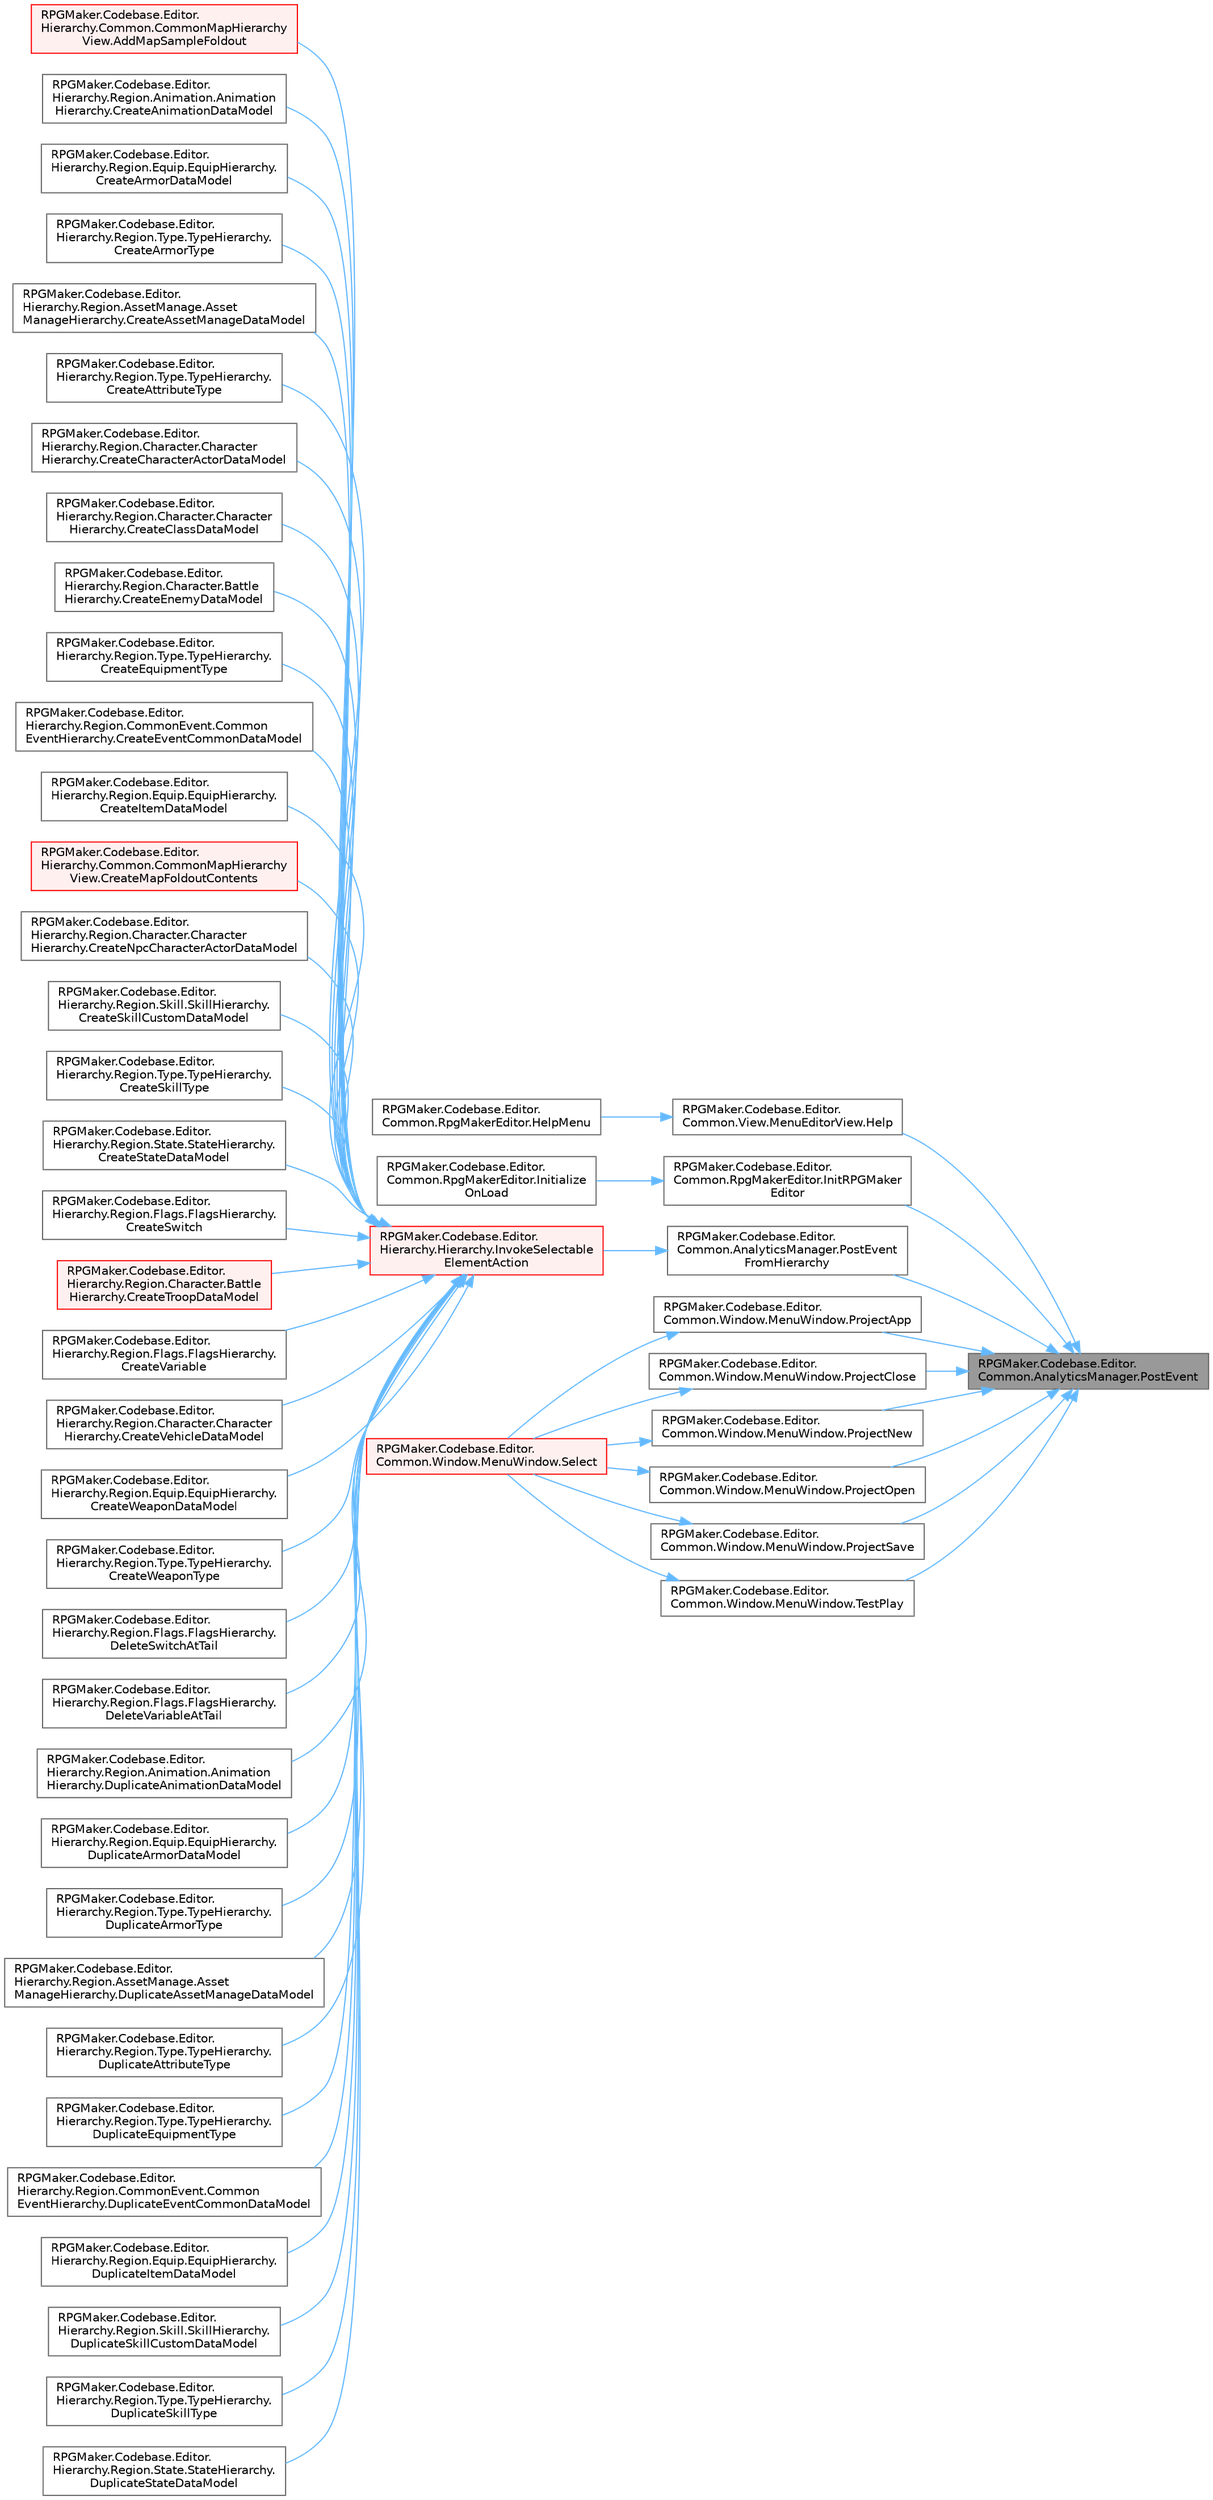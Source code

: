 digraph "RPGMaker.Codebase.Editor.Common.AnalyticsManager.PostEvent"
{
 // LATEX_PDF_SIZE
  bgcolor="transparent";
  edge [fontname=Helvetica,fontsize=10,labelfontname=Helvetica,labelfontsize=10];
  node [fontname=Helvetica,fontsize=10,shape=box,height=0.2,width=0.4];
  rankdir="RL";
  Node1 [id="Node000001",label="RPGMaker.Codebase.Editor.\lCommon.AnalyticsManager.PostEvent",height=0.2,width=0.4,color="gray40", fillcolor="grey60", style="filled", fontcolor="black",tooltip=" "];
  Node1 -> Node2 [id="edge1_Node000001_Node000002",dir="back",color="steelblue1",style="solid",tooltip=" "];
  Node2 [id="Node000002",label="RPGMaker.Codebase.Editor.\lCommon.View.MenuEditorView.Help",height=0.2,width=0.4,color="grey40", fillcolor="white", style="filled",URL="$da/df0/class_r_p_g_maker_1_1_codebase_1_1_editor_1_1_common_1_1_view_1_1_menu_editor_view.html#a31a6459f15a06f4a002563f1af753520",tooltip=" "];
  Node2 -> Node3 [id="edge2_Node000002_Node000003",dir="back",color="steelblue1",style="solid",tooltip=" "];
  Node3 [id="Node000003",label="RPGMaker.Codebase.Editor.\lCommon.RpgMakerEditor.HelpMenu",height=0.2,width=0.4,color="grey40", fillcolor="white", style="filled",URL="$d9/d53/class_r_p_g_maker_1_1_codebase_1_1_editor_1_1_common_1_1_rpg_maker_editor.html#afcf61a533037696ee1f39c724bd4d997",tooltip="Help。"];
  Node1 -> Node4 [id="edge3_Node000001_Node000004",dir="back",color="steelblue1",style="solid",tooltip=" "];
  Node4 [id="Node000004",label="RPGMaker.Codebase.Editor.\lCommon.RpgMakerEditor.InitRPGMaker\lEditor",height=0.2,width=0.4,color="grey40", fillcolor="white", style="filled",URL="$d9/d53/class_r_p_g_maker_1_1_codebase_1_1_editor_1_1_common_1_1_rpg_maker_editor.html#addf49cd1d80f9d52a8ed4aea8adc512d",tooltip=" "];
  Node4 -> Node5 [id="edge4_Node000004_Node000005",dir="back",color="steelblue1",style="solid",tooltip=" "];
  Node5 [id="Node000005",label="RPGMaker.Codebase.Editor.\lCommon.RpgMakerEditor.Initialize\lOnLoad",height=0.2,width=0.4,color="grey40", fillcolor="white", style="filled",URL="$d9/d53/class_r_p_g_maker_1_1_codebase_1_1_editor_1_1_common_1_1_rpg_maker_editor.html#ae2daf57e53a85da4278ab9fd65469074",tooltip="Unity立ち上げ時の処理"];
  Node1 -> Node6 [id="edge5_Node000001_Node000006",dir="back",color="steelblue1",style="solid",tooltip=" "];
  Node6 [id="Node000006",label="RPGMaker.Codebase.Editor.\lCommon.AnalyticsManager.PostEvent\lFromHierarchy",height=0.2,width=0.4,color="grey40", fillcolor="white", style="filled",URL="$d1/dd9/class_r_p_g_maker_1_1_codebase_1_1_editor_1_1_common_1_1_analytics_manager.html#ae9b30018a3ac013146bfb8a6d0b82dd9",tooltip="\"AnalyticsTag__{イベント名}__{イベントパラメータ}\"という名のクラスが設定してあるVisualElementをHierarchyの 親方向に探していき、最初に見つけたものの『イベント..."];
  Node6 -> Node7 [id="edge6_Node000006_Node000007",dir="back",color="steelblue1",style="solid",tooltip=" "];
  Node7 [id="Node000007",label="RPGMaker.Codebase.Editor.\lHierarchy.Hierarchy.InvokeSelectable\lElementAction",height=0.2,width=0.4,color="red", fillcolor="#FFF0F0", style="filled",URL="$de/ddc/class_r_p_g_maker_1_1_codebase_1_1_editor_1_1_hierarchy_1_1_hierarchy.html#a204d652b4f8c35ba25edc111bdc08cf6",tooltip="ヒエラルキー中のボタンがクリックされた。"];
  Node7 -> Node8 [id="edge7_Node000007_Node000008",dir="back",color="steelblue1",style="solid",tooltip=" "];
  Node8 [id="Node000008",label="RPGMaker.Codebase.Editor.\lHierarchy.Common.CommonMapHierarchy\lView.AddMapSampleFoldout",height=0.2,width=0.4,color="red", fillcolor="#FFF0F0", style="filled",URL="$d5/d90/class_r_p_g_maker_1_1_codebase_1_1_editor_1_1_hierarchy_1_1_common_1_1_common_map_hierarchy_view.html#a7d5f8e5ea6c459d88174db8bcd6c6f67",tooltip="ヒエラルキーに1つのサンプルマップのFoldoutを追加する。"];
  Node7 -> Node11 [id="edge8_Node000007_Node000011",dir="back",color="steelblue1",style="solid",tooltip=" "];
  Node11 [id="Node000011",label="RPGMaker.Codebase.Editor.\lHierarchy.Region.Animation.Animation\lHierarchy.CreateAnimationDataModel",height=0.2,width=0.4,color="grey40", fillcolor="white", style="filled",URL="$dd/db4/class_r_p_g_maker_1_1_codebase_1_1_editor_1_1_hierarchy_1_1_region_1_1_animation_1_1_animation_hierarchy.html#a6761f805d7a4b77651296e5a4b4d6b98",tooltip="アニメーションの新規作成"];
  Node7 -> Node12 [id="edge9_Node000007_Node000012",dir="back",color="steelblue1",style="solid",tooltip=" "];
  Node12 [id="Node000012",label="RPGMaker.Codebase.Editor.\lHierarchy.Region.Equip.EquipHierarchy.\lCreateArmorDataModel",height=0.2,width=0.4,color="grey40", fillcolor="white", style="filled",URL="$de/dca/class_r_p_g_maker_1_1_codebase_1_1_editor_1_1_hierarchy_1_1_region_1_1_equip_1_1_equip_hierarchy.html#a2876b9aa99873c5c9fc7812ce34755a8",tooltip="防具の新規作成"];
  Node7 -> Node13 [id="edge10_Node000007_Node000013",dir="back",color="steelblue1",style="solid",tooltip=" "];
  Node13 [id="Node000013",label="RPGMaker.Codebase.Editor.\lHierarchy.Region.Type.TypeHierarchy.\lCreateArmorType",height=0.2,width=0.4,color="grey40", fillcolor="white", style="filled",URL="$d7/de0/class_r_p_g_maker_1_1_codebase_1_1_editor_1_1_hierarchy_1_1_region_1_1_type_1_1_type_hierarchy.html#acd0a05a0be13ab87b5a47ab336a6b52f",tooltip="防具タイプの新規作成"];
  Node7 -> Node14 [id="edge11_Node000007_Node000014",dir="back",color="steelblue1",style="solid",tooltip=" "];
  Node14 [id="Node000014",label="RPGMaker.Codebase.Editor.\lHierarchy.Region.AssetManage.Asset\lManageHierarchy.CreateAssetManageDataModel",height=0.2,width=0.4,color="grey40", fillcolor="white", style="filled",URL="$dc/df5/class_r_p_g_maker_1_1_codebase_1_1_editor_1_1_hierarchy_1_1_region_1_1_asset_manage_1_1_asset_manage_hierarchy.html#a9700a935af448138045dfd009b172fd3",tooltip="素材管理の新規作成"];
  Node7 -> Node15 [id="edge12_Node000007_Node000015",dir="back",color="steelblue1",style="solid",tooltip=" "];
  Node15 [id="Node000015",label="RPGMaker.Codebase.Editor.\lHierarchy.Region.Type.TypeHierarchy.\lCreateAttributeType",height=0.2,width=0.4,color="grey40", fillcolor="white", style="filled",URL="$d7/de0/class_r_p_g_maker_1_1_codebase_1_1_editor_1_1_hierarchy_1_1_region_1_1_type_1_1_type_hierarchy.html#a47b926005081d55abf2b6d173513590b",tooltip="属性の新規作成"];
  Node7 -> Node16 [id="edge13_Node000007_Node000016",dir="back",color="steelblue1",style="solid",tooltip=" "];
  Node16 [id="Node000016",label="RPGMaker.Codebase.Editor.\lHierarchy.Region.Character.Character\lHierarchy.CreateCharacterActorDataModel",height=0.2,width=0.4,color="grey40", fillcolor="white", style="filled",URL="$da/d03/class_r_p_g_maker_1_1_codebase_1_1_editor_1_1_hierarchy_1_1_region_1_1_character_1_1_character_hierarchy.html#a25da47cd19799ae3775957c1829ae61c",tooltip="アクターデータ作成"];
  Node7 -> Node17 [id="edge14_Node000007_Node000017",dir="back",color="steelblue1",style="solid",tooltip=" "];
  Node17 [id="Node000017",label="RPGMaker.Codebase.Editor.\lHierarchy.Region.Character.Character\lHierarchy.CreateClassDataModel",height=0.2,width=0.4,color="grey40", fillcolor="white", style="filled",URL="$da/d03/class_r_p_g_maker_1_1_codebase_1_1_editor_1_1_hierarchy_1_1_region_1_1_character_1_1_character_hierarchy.html#a3ee74b609d6bfa3975e8c5ffb65675cf",tooltip="職業データ作成"];
  Node7 -> Node18 [id="edge15_Node000007_Node000018",dir="back",color="steelblue1",style="solid",tooltip=" "];
  Node18 [id="Node000018",label="RPGMaker.Codebase.Editor.\lHierarchy.Region.Character.Battle\lHierarchy.CreateEnemyDataModel",height=0.2,width=0.4,color="grey40", fillcolor="white", style="filled",URL="$d2/de9/class_r_p_g_maker_1_1_codebase_1_1_editor_1_1_hierarchy_1_1_region_1_1_character_1_1_battle_hierarchy.html#a12f238330fe73d1afe562634815bf768",tooltip="敵データ作成"];
  Node7 -> Node19 [id="edge16_Node000007_Node000019",dir="back",color="steelblue1",style="solid",tooltip=" "];
  Node19 [id="Node000019",label="RPGMaker.Codebase.Editor.\lHierarchy.Region.Type.TypeHierarchy.\lCreateEquipmentType",height=0.2,width=0.4,color="grey40", fillcolor="white", style="filled",URL="$d7/de0/class_r_p_g_maker_1_1_codebase_1_1_editor_1_1_hierarchy_1_1_region_1_1_type_1_1_type_hierarchy.html#a1daecd0eaa662d73482513a0589f060c",tooltip="装備タイプの新規作成"];
  Node7 -> Node20 [id="edge17_Node000007_Node000020",dir="back",color="steelblue1",style="solid",tooltip=" "];
  Node20 [id="Node000020",label="RPGMaker.Codebase.Editor.\lHierarchy.Region.CommonEvent.Common\lEventHierarchy.CreateEventCommonDataModel",height=0.2,width=0.4,color="grey40", fillcolor="white", style="filled",URL="$d8/de4/class_r_p_g_maker_1_1_codebase_1_1_editor_1_1_hierarchy_1_1_region_1_1_common_event_1_1_common_event_hierarchy.html#af922120c1f0345cb5362314f6159d5ef",tooltip="コモンイベントの新規作成"];
  Node7 -> Node21 [id="edge18_Node000007_Node000021",dir="back",color="steelblue1",style="solid",tooltip=" "];
  Node21 [id="Node000021",label="RPGMaker.Codebase.Editor.\lHierarchy.Region.Equip.EquipHierarchy.\lCreateItemDataModel",height=0.2,width=0.4,color="grey40", fillcolor="white", style="filled",URL="$de/dca/class_r_p_g_maker_1_1_codebase_1_1_editor_1_1_hierarchy_1_1_region_1_1_equip_1_1_equip_hierarchy.html#a6d8df3763d95417e97a0dd7385d233c1",tooltip="アイテムの新規作成"];
  Node7 -> Node22 [id="edge19_Node000007_Node000022",dir="back",color="steelblue1",style="solid",tooltip=" "];
  Node22 [id="Node000022",label="RPGMaker.Codebase.Editor.\lHierarchy.Common.CommonMapHierarchy\lView.CreateMapFoldoutContents",height=0.2,width=0.4,color="red", fillcolor="#FFF0F0", style="filled",URL="$d5/d90/class_r_p_g_maker_1_1_codebase_1_1_editor_1_1_hierarchy_1_1_common_1_1_common_map_hierarchy_view.html#a74a7b0401aff75adcf7892a8fa614609",tooltip="マップのFoldout内のコンテンツを作成する。"];
  Node7 -> Node30 [id="edge20_Node000007_Node000030",dir="back",color="steelblue1",style="solid",tooltip=" "];
  Node30 [id="Node000030",label="RPGMaker.Codebase.Editor.\lHierarchy.Region.Character.Character\lHierarchy.CreateNpcCharacterActorDataModel",height=0.2,width=0.4,color="grey40", fillcolor="white", style="filled",URL="$da/d03/class_r_p_g_maker_1_1_codebase_1_1_editor_1_1_hierarchy_1_1_region_1_1_character_1_1_character_hierarchy.html#ae67f71c14b2f2267ba7547dc771cec5a",tooltip="NPCデータ作成"];
  Node7 -> Node31 [id="edge21_Node000007_Node000031",dir="back",color="steelblue1",style="solid",tooltip=" "];
  Node31 [id="Node000031",label="RPGMaker.Codebase.Editor.\lHierarchy.Region.Skill.SkillHierarchy.\lCreateSkillCustomDataModel",height=0.2,width=0.4,color="grey40", fillcolor="white", style="filled",URL="$db/d2b/class_r_p_g_maker_1_1_codebase_1_1_editor_1_1_hierarchy_1_1_region_1_1_skill_1_1_skill_hierarchy.html#a9555d0bb826b45738c44ef41f2461d81",tooltip="スキルの新規作成"];
  Node7 -> Node32 [id="edge22_Node000007_Node000032",dir="back",color="steelblue1",style="solid",tooltip=" "];
  Node32 [id="Node000032",label="RPGMaker.Codebase.Editor.\lHierarchy.Region.Type.TypeHierarchy.\lCreateSkillType",height=0.2,width=0.4,color="grey40", fillcolor="white", style="filled",URL="$d7/de0/class_r_p_g_maker_1_1_codebase_1_1_editor_1_1_hierarchy_1_1_region_1_1_type_1_1_type_hierarchy.html#ac42c19eb5af669e59f0d6679678a4af4",tooltip="スキルタイプの新規作成"];
  Node7 -> Node33 [id="edge23_Node000007_Node000033",dir="back",color="steelblue1",style="solid",tooltip=" "];
  Node33 [id="Node000033",label="RPGMaker.Codebase.Editor.\lHierarchy.Region.State.StateHierarchy.\lCreateStateDataModel",height=0.2,width=0.4,color="grey40", fillcolor="white", style="filled",URL="$dc/d65/class_r_p_g_maker_1_1_codebase_1_1_editor_1_1_hierarchy_1_1_region_1_1_state_1_1_state_hierarchy.html#a635bd1ecb5e88f6fcfb0a85471b43524",tooltip="ステート作成"];
  Node7 -> Node34 [id="edge24_Node000007_Node000034",dir="back",color="steelblue1",style="solid",tooltip=" "];
  Node34 [id="Node000034",label="RPGMaker.Codebase.Editor.\lHierarchy.Region.Flags.FlagsHierarchy.\lCreateSwitch",height=0.2,width=0.4,color="grey40", fillcolor="white", style="filled",URL="$d9/dfd/class_r_p_g_maker_1_1_codebase_1_1_editor_1_1_hierarchy_1_1_region_1_1_flags_1_1_flags_hierarchy.html#a16c764cd1c969ce8c608ed74809850aa",tooltip="スイッチの新規作成"];
  Node7 -> Node35 [id="edge25_Node000007_Node000035",dir="back",color="steelblue1",style="solid",tooltip=" "];
  Node35 [id="Node000035",label="RPGMaker.Codebase.Editor.\lHierarchy.Region.Character.Battle\lHierarchy.CreateTroopDataModel",height=0.2,width=0.4,color="red", fillcolor="#FFF0F0", style="filled",URL="$d2/de9/class_r_p_g_maker_1_1_codebase_1_1_editor_1_1_hierarchy_1_1_region_1_1_character_1_1_battle_hierarchy.html#a43c55d87ed27ed8c7ebe4a4926d9f8ee",tooltip="敵グループ作成"];
  Node7 -> Node37 [id="edge26_Node000007_Node000037",dir="back",color="steelblue1",style="solid",tooltip=" "];
  Node37 [id="Node000037",label="RPGMaker.Codebase.Editor.\lHierarchy.Region.Flags.FlagsHierarchy.\lCreateVariable",height=0.2,width=0.4,color="grey40", fillcolor="white", style="filled",URL="$d9/dfd/class_r_p_g_maker_1_1_codebase_1_1_editor_1_1_hierarchy_1_1_region_1_1_flags_1_1_flags_hierarchy.html#aee97a2b51a8ea7c9d21a75c52909466a",tooltip="変数の新規作成"];
  Node7 -> Node38 [id="edge27_Node000007_Node000038",dir="back",color="steelblue1",style="solid",tooltip=" "];
  Node38 [id="Node000038",label="RPGMaker.Codebase.Editor.\lHierarchy.Region.Character.Character\lHierarchy.CreateVehicleDataModel",height=0.2,width=0.4,color="grey40", fillcolor="white", style="filled",URL="$da/d03/class_r_p_g_maker_1_1_codebase_1_1_editor_1_1_hierarchy_1_1_region_1_1_character_1_1_character_hierarchy.html#a0a03ba918c6a797e22fef26bc7b64780",tooltip="乗り物データ作成"];
  Node7 -> Node39 [id="edge28_Node000007_Node000039",dir="back",color="steelblue1",style="solid",tooltip=" "];
  Node39 [id="Node000039",label="RPGMaker.Codebase.Editor.\lHierarchy.Region.Equip.EquipHierarchy.\lCreateWeaponDataModel",height=0.2,width=0.4,color="grey40", fillcolor="white", style="filled",URL="$de/dca/class_r_p_g_maker_1_1_codebase_1_1_editor_1_1_hierarchy_1_1_region_1_1_equip_1_1_equip_hierarchy.html#a759a3d16cde639e634fb290bb1bc02f9",tooltip="武器の新規作成"];
  Node7 -> Node40 [id="edge29_Node000007_Node000040",dir="back",color="steelblue1",style="solid",tooltip=" "];
  Node40 [id="Node000040",label="RPGMaker.Codebase.Editor.\lHierarchy.Region.Type.TypeHierarchy.\lCreateWeaponType",height=0.2,width=0.4,color="grey40", fillcolor="white", style="filled",URL="$d7/de0/class_r_p_g_maker_1_1_codebase_1_1_editor_1_1_hierarchy_1_1_region_1_1_type_1_1_type_hierarchy.html#a660845715a2eb7d8bcda5bf3f752dfac",tooltip="武器タイプの新規作成"];
  Node7 -> Node41 [id="edge30_Node000007_Node000041",dir="back",color="steelblue1",style="solid",tooltip=" "];
  Node41 [id="Node000041",label="RPGMaker.Codebase.Editor.\lHierarchy.Region.Flags.FlagsHierarchy.\lDeleteSwitchAtTail",height=0.2,width=0.4,color="grey40", fillcolor="white", style="filled",URL="$d9/dfd/class_r_p_g_maker_1_1_codebase_1_1_editor_1_1_hierarchy_1_1_region_1_1_flags_1_1_flags_hierarchy.html#ad6227d999ce619482d493a7db4acf523",tooltip="スイッチの削除"];
  Node7 -> Node42 [id="edge31_Node000007_Node000042",dir="back",color="steelblue1",style="solid",tooltip=" "];
  Node42 [id="Node000042",label="RPGMaker.Codebase.Editor.\lHierarchy.Region.Flags.FlagsHierarchy.\lDeleteVariableAtTail",height=0.2,width=0.4,color="grey40", fillcolor="white", style="filled",URL="$d9/dfd/class_r_p_g_maker_1_1_codebase_1_1_editor_1_1_hierarchy_1_1_region_1_1_flags_1_1_flags_hierarchy.html#adae2511749354ba1bf1bca6a2fa193a9",tooltip="スイッチの削除"];
  Node7 -> Node43 [id="edge32_Node000007_Node000043",dir="back",color="steelblue1",style="solid",tooltip=" "];
  Node43 [id="Node000043",label="RPGMaker.Codebase.Editor.\lHierarchy.Region.Animation.Animation\lHierarchy.DuplicateAnimationDataModel",height=0.2,width=0.4,color="grey40", fillcolor="white", style="filled",URL="$dd/db4/class_r_p_g_maker_1_1_codebase_1_1_editor_1_1_hierarchy_1_1_region_1_1_animation_1_1_animation_hierarchy.html#a034d63551b56c86012456a15f9eccea8",tooltip="アニメーションのコピー＆貼り付け処理"];
  Node7 -> Node44 [id="edge33_Node000007_Node000044",dir="back",color="steelblue1",style="solid",tooltip=" "];
  Node44 [id="Node000044",label="RPGMaker.Codebase.Editor.\lHierarchy.Region.Equip.EquipHierarchy.\lDuplicateArmorDataModel",height=0.2,width=0.4,color="grey40", fillcolor="white", style="filled",URL="$de/dca/class_r_p_g_maker_1_1_codebase_1_1_editor_1_1_hierarchy_1_1_region_1_1_equip_1_1_equip_hierarchy.html#a7ac02fd77b8e74eb9dddb5891b2de627",tooltip="防具のコピー＆貼り付け処理"];
  Node7 -> Node45 [id="edge34_Node000007_Node000045",dir="back",color="steelblue1",style="solid",tooltip=" "];
  Node45 [id="Node000045",label="RPGMaker.Codebase.Editor.\lHierarchy.Region.Type.TypeHierarchy.\lDuplicateArmorType",height=0.2,width=0.4,color="grey40", fillcolor="white", style="filled",URL="$d7/de0/class_r_p_g_maker_1_1_codebase_1_1_editor_1_1_hierarchy_1_1_region_1_1_type_1_1_type_hierarchy.html#a9da8639ba7eaf18d4f899a33ca408ed0",tooltip="防具タイプのコピー＆貼り付け処理"];
  Node7 -> Node46 [id="edge35_Node000007_Node000046",dir="back",color="steelblue1",style="solid",tooltip=" "];
  Node46 [id="Node000046",label="RPGMaker.Codebase.Editor.\lHierarchy.Region.AssetManage.Asset\lManageHierarchy.DuplicateAssetManageDataModel",height=0.2,width=0.4,color="grey40", fillcolor="white", style="filled",URL="$dc/df5/class_r_p_g_maker_1_1_codebase_1_1_editor_1_1_hierarchy_1_1_region_1_1_asset_manage_1_1_asset_manage_hierarchy.html#abd2656735929bb2374662a697ceab4ed",tooltip="素材管理のコピー＆貼り付け処理"];
  Node7 -> Node47 [id="edge36_Node000007_Node000047",dir="back",color="steelblue1",style="solid",tooltip=" "];
  Node47 [id="Node000047",label="RPGMaker.Codebase.Editor.\lHierarchy.Region.Type.TypeHierarchy.\lDuplicateAttributeType",height=0.2,width=0.4,color="grey40", fillcolor="white", style="filled",URL="$d7/de0/class_r_p_g_maker_1_1_codebase_1_1_editor_1_1_hierarchy_1_1_region_1_1_type_1_1_type_hierarchy.html#a267fa6301f1f4817cd021134c34aca0d",tooltip="属性のコピー＆貼り付け処理"];
  Node7 -> Node48 [id="edge37_Node000007_Node000048",dir="back",color="steelblue1",style="solid",tooltip=" "];
  Node48 [id="Node000048",label="RPGMaker.Codebase.Editor.\lHierarchy.Region.Type.TypeHierarchy.\lDuplicateEquipmentType",height=0.2,width=0.4,color="grey40", fillcolor="white", style="filled",URL="$d7/de0/class_r_p_g_maker_1_1_codebase_1_1_editor_1_1_hierarchy_1_1_region_1_1_type_1_1_type_hierarchy.html#a213471a738190c21343acc3531ac642e",tooltip="装備タイプのコピー＆貼り付け処理"];
  Node7 -> Node49 [id="edge38_Node000007_Node000049",dir="back",color="steelblue1",style="solid",tooltip=" "];
  Node49 [id="Node000049",label="RPGMaker.Codebase.Editor.\lHierarchy.Region.CommonEvent.Common\lEventHierarchy.DuplicateEventCommonDataModel",height=0.2,width=0.4,color="grey40", fillcolor="white", style="filled",URL="$d8/de4/class_r_p_g_maker_1_1_codebase_1_1_editor_1_1_hierarchy_1_1_region_1_1_common_event_1_1_common_event_hierarchy.html#af384f06695ed7306749f91044c78842a",tooltip="コモンイベントのコピー＆貼り付け処理"];
  Node7 -> Node50 [id="edge39_Node000007_Node000050",dir="back",color="steelblue1",style="solid",tooltip=" "];
  Node50 [id="Node000050",label="RPGMaker.Codebase.Editor.\lHierarchy.Region.Equip.EquipHierarchy.\lDuplicateItemDataModel",height=0.2,width=0.4,color="grey40", fillcolor="white", style="filled",URL="$de/dca/class_r_p_g_maker_1_1_codebase_1_1_editor_1_1_hierarchy_1_1_region_1_1_equip_1_1_equip_hierarchy.html#a6d85dfae04e191c1dca8f0ab757b2288",tooltip="アイテムのコピー＆貼り付け処理"];
  Node7 -> Node51 [id="edge40_Node000007_Node000051",dir="back",color="steelblue1",style="solid",tooltip=" "];
  Node51 [id="Node000051",label="RPGMaker.Codebase.Editor.\lHierarchy.Region.Skill.SkillHierarchy.\lDuplicateSkillCustomDataModel",height=0.2,width=0.4,color="grey40", fillcolor="white", style="filled",URL="$db/d2b/class_r_p_g_maker_1_1_codebase_1_1_editor_1_1_hierarchy_1_1_region_1_1_skill_1_1_skill_hierarchy.html#a4401e591926a037998a71210d7dcea55",tooltip="スキルのコピー＆貼り付け処理"];
  Node7 -> Node52 [id="edge41_Node000007_Node000052",dir="back",color="steelblue1",style="solid",tooltip=" "];
  Node52 [id="Node000052",label="RPGMaker.Codebase.Editor.\lHierarchy.Region.Type.TypeHierarchy.\lDuplicateSkillType",height=0.2,width=0.4,color="grey40", fillcolor="white", style="filled",URL="$d7/de0/class_r_p_g_maker_1_1_codebase_1_1_editor_1_1_hierarchy_1_1_region_1_1_type_1_1_type_hierarchy.html#a8f1a6ae966eb5a72e719139c6447cc94",tooltip="スキルタイプのコピー＆貼り付け処理"];
  Node7 -> Node53 [id="edge42_Node000007_Node000053",dir="back",color="steelblue1",style="solid",tooltip=" "];
  Node53 [id="Node000053",label="RPGMaker.Codebase.Editor.\lHierarchy.Region.State.StateHierarchy.\lDuplicateStateDataModel",height=0.2,width=0.4,color="grey40", fillcolor="white", style="filled",URL="$dc/d65/class_r_p_g_maker_1_1_codebase_1_1_editor_1_1_hierarchy_1_1_region_1_1_state_1_1_state_hierarchy.html#aea5242999b6ffa586562d79928f7db40",tooltip="ステートのコピー＆貼り付け処理"];
  Node1 -> Node67 [id="edge43_Node000001_Node000067",dir="back",color="steelblue1",style="solid",tooltip=" "];
  Node67 [id="Node000067",label="RPGMaker.Codebase.Editor.\lCommon.Window.MenuWindow.ProjectApp",height=0.2,width=0.4,color="grey40", fillcolor="white", style="filled",URL="$dd/d8c/class_r_p_g_maker_1_1_codebase_1_1_editor_1_1_common_1_1_window_1_1_menu_window.html#a57b7a7398ef156ad91ad88c1066e305b",tooltip="ゲームをアプリ化"];
  Node67 -> Node68 [id="edge44_Node000067_Node000068",dir="back",color="steelblue1",style="solid",tooltip=" "];
  Node68 [id="Node000068",label="RPGMaker.Codebase.Editor.\lCommon.Window.MenuWindow.Select",height=0.2,width=0.4,color="red", fillcolor="#FFF0F0", style="filled",URL="$dd/d8c/class_r_p_g_maker_1_1_codebase_1_1_editor_1_1_common_1_1_window_1_1_menu_window.html#a30e3da059bd94ba4a7aeb09b438cd09e",tooltip=" "];
  Node1 -> Node73 [id="edge45_Node000001_Node000073",dir="back",color="steelblue1",style="solid",tooltip=" "];
  Node73 [id="Node000073",label="RPGMaker.Codebase.Editor.\lCommon.Window.MenuWindow.ProjectClose",height=0.2,width=0.4,color="grey40", fillcolor="white", style="filled",URL="$dd/d8c/class_r_p_g_maker_1_1_codebase_1_1_editor_1_1_common_1_1_window_1_1_menu_window.html#a61354a9ab4c74cb5dbd464f0c50e03b2",tooltip="プロジェクトを閉じる"];
  Node73 -> Node68 [id="edge46_Node000073_Node000068",dir="back",color="steelblue1",style="solid",tooltip=" "];
  Node1 -> Node74 [id="edge47_Node000001_Node000074",dir="back",color="steelblue1",style="solid",tooltip=" "];
  Node74 [id="Node000074",label="RPGMaker.Codebase.Editor.\lCommon.Window.MenuWindow.ProjectNew",height=0.2,width=0.4,color="grey40", fillcolor="white", style="filled",URL="$dd/d8c/class_r_p_g_maker_1_1_codebase_1_1_editor_1_1_common_1_1_window_1_1_menu_window.html#ae3802aefb37b60cf71d3b3ee4e7084d5",tooltip="新規プロジェクト"];
  Node74 -> Node68 [id="edge48_Node000074_Node000068",dir="back",color="steelblue1",style="solid",tooltip=" "];
  Node1 -> Node75 [id="edge49_Node000001_Node000075",dir="back",color="steelblue1",style="solid",tooltip=" "];
  Node75 [id="Node000075",label="RPGMaker.Codebase.Editor.\lCommon.Window.MenuWindow.ProjectOpen",height=0.2,width=0.4,color="grey40", fillcolor="white", style="filled",URL="$dd/d8c/class_r_p_g_maker_1_1_codebase_1_1_editor_1_1_common_1_1_window_1_1_menu_window.html#aae035837ebc79bece7c96c355274e90c",tooltip="プロジェクトを開く"];
  Node75 -> Node68 [id="edge50_Node000075_Node000068",dir="back",color="steelblue1",style="solid",tooltip=" "];
  Node1 -> Node76 [id="edge51_Node000001_Node000076",dir="back",color="steelblue1",style="solid",tooltip=" "];
  Node76 [id="Node000076",label="RPGMaker.Codebase.Editor.\lCommon.Window.MenuWindow.ProjectSave",height=0.2,width=0.4,color="grey40", fillcolor="white", style="filled",URL="$dd/d8c/class_r_p_g_maker_1_1_codebase_1_1_editor_1_1_common_1_1_window_1_1_menu_window.html#a66611c5042ba649dd42f33b1f13797f0",tooltip="プロジェクトの保存"];
  Node76 -> Node68 [id="edge52_Node000076_Node000068",dir="back",color="steelblue1",style="solid",tooltip=" "];
  Node1 -> Node77 [id="edge53_Node000001_Node000077",dir="back",color="steelblue1",style="solid",tooltip=" "];
  Node77 [id="Node000077",label="RPGMaker.Codebase.Editor.\lCommon.Window.MenuWindow.TestPlay",height=0.2,width=0.4,color="grey40", fillcolor="white", style="filled",URL="$dd/d8c/class_r_p_g_maker_1_1_codebase_1_1_editor_1_1_common_1_1_window_1_1_menu_window.html#a3dc45ef56d57b16762e5db243a78afa3",tooltip=" "];
  Node77 -> Node68 [id="edge54_Node000077_Node000068",dir="back",color="steelblue1",style="solid",tooltip=" "];
}
